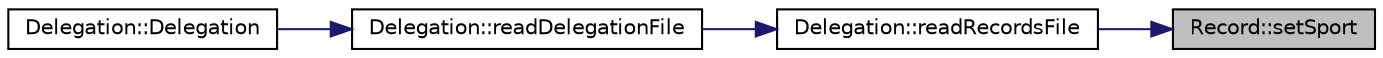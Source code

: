 digraph "Record::setSport"
{
 // LATEX_PDF_SIZE
  edge [fontname="Helvetica",fontsize="10",labelfontname="Helvetica",labelfontsize="10"];
  node [fontname="Helvetica",fontsize="10",shape=record];
  rankdir="RL";
  Node1 [label="Record::setSport",height=0.2,width=0.4,color="black", fillcolor="grey75", style="filled", fontcolor="black",tooltip=" "];
  Node1 -> Node2 [dir="back",color="midnightblue",fontsize="10",style="solid",fontname="Helvetica"];
  Node2 [label="Delegation::readRecordsFile",height=0.2,width=0.4,color="black", fillcolor="white", style="filled",URL="$class_delegation.html#aae51318ae08902a40471ee2407d53577",tooltip=" "];
  Node2 -> Node3 [dir="back",color="midnightblue",fontsize="10",style="solid",fontname="Helvetica"];
  Node3 [label="Delegation::readDelegationFile",height=0.2,width=0.4,color="black", fillcolor="white", style="filled",URL="$class_delegation.html#a3f9a8996eb7587c169f748ec0b3f4bbf",tooltip=" "];
  Node3 -> Node4 [dir="back",color="midnightblue",fontsize="10",style="solid",fontname="Helvetica"];
  Node4 [label="Delegation::Delegation",height=0.2,width=0.4,color="black", fillcolor="white", style="filled",URL="$class_delegation.html#a7974b21ea4c06b7fb1245507c2093b63",tooltip=" "];
}
